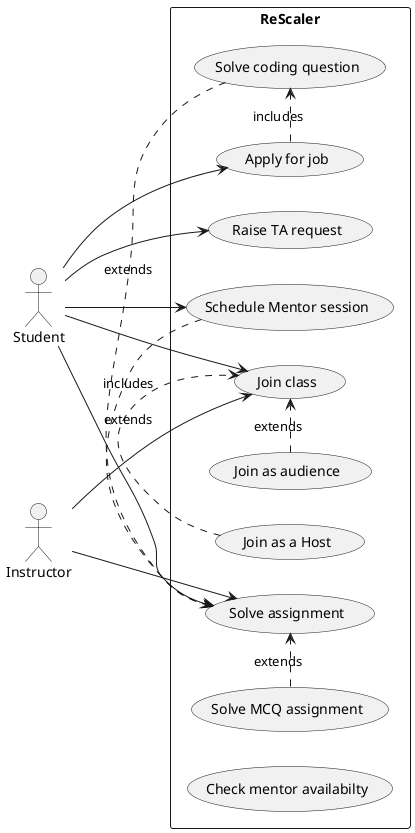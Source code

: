 @startuml
left to right direction
actor Student
actor Instructor

rectangle ReScaler {
    usecase "Join class" as join
    usecase "Schedule Mentor session" as schedule
    usecase "Raise TA request" as raise
    usecase "Solve assignment" as solve
    usecase "Apply for job" as apply

'    extends usecase
    usecase "Join as a Host" as host
    usecase "Join as audience" as audience
    (host) .> (join) : extends
    (audience) .> (join) : extends

    usecase "Solve MCQ assignment" as mcq
    usecase "Solve coding question" as job_test
    (mcq) .> (solve) : extends
    (job_test) .> (solve) : extends

'    include usecase
    usecase "Check mentor availabilty" as mentor
    (schedule) .> (solve) : includes

    (apply) .> (job_test) : includes

}

Student --> join
Student --> solve
Student --> apply
Student --> schedule
Student --> raise

Instructor --> join
Instructor --> solve


@enduml